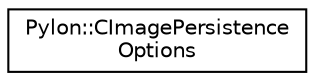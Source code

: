 digraph "Graphical Class Hierarchy"
{
  edge [fontname="Helvetica",fontsize="10",labelfontname="Helvetica",labelfontsize="10"];
  node [fontname="Helvetica",fontsize="10",shape=record];
  rankdir="LR";
  Node1 [label="Pylon::CImagePersistence\lOptions",height=0.2,width=0.4,color="black", fillcolor="white", style="filled",URL="$class_pylon_1_1_c_image_persistence_options.html",tooltip="Used to pass options to CImagePersistence methods. "];
}
